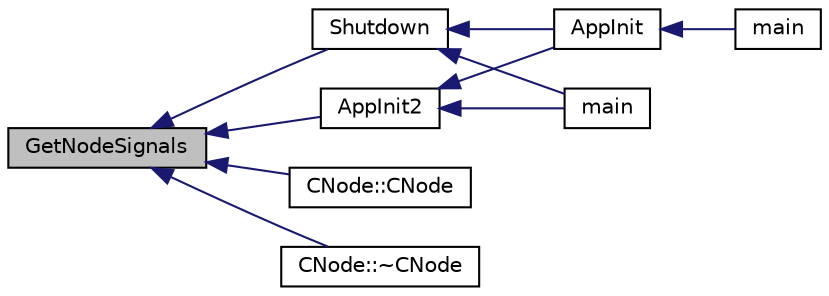digraph "GetNodeSignals"
{
  edge [fontname="Helvetica",fontsize="10",labelfontname="Helvetica",labelfontsize="10"];
  node [fontname="Helvetica",fontsize="10",shape=record];
  rankdir="LR";
  Node769 [label="GetNodeSignals",height=0.2,width=0.4,color="black", fillcolor="grey75", style="filled", fontcolor="black"];
  Node769 -> Node770 [dir="back",color="midnightblue",fontsize="10",style="solid",fontname="Helvetica"];
  Node770 [label="Shutdown",height=0.2,width=0.4,color="black", fillcolor="white", style="filled",URL="$d8/dc0/init_8h.html#ac5f038c2b480cf9ef5e19e3eba8dbaf9"];
  Node770 -> Node771 [dir="back",color="midnightblue",fontsize="10",style="solid",fontname="Helvetica"];
  Node771 [label="AppInit",height=0.2,width=0.4,color="black", fillcolor="white", style="filled",URL="$d4/d35/iond_8cpp.html#ac59316b767e6984e1285f0531275286b"];
  Node771 -> Node772 [dir="back",color="midnightblue",fontsize="10",style="solid",fontname="Helvetica"];
  Node772 [label="main",height=0.2,width=0.4,color="black", fillcolor="white", style="filled",URL="$d4/d35/iond_8cpp.html#a0ddf1224851353fc92bfbff6f499fa97"];
  Node770 -> Node773 [dir="back",color="midnightblue",fontsize="10",style="solid",fontname="Helvetica"];
  Node773 [label="main",height=0.2,width=0.4,color="black", fillcolor="white", style="filled",URL="$d5/d2d/ion_8cpp.html#a0ddf1224851353fc92bfbff6f499fa97"];
  Node769 -> Node774 [dir="back",color="midnightblue",fontsize="10",style="solid",fontname="Helvetica"];
  Node774 [label="AppInit2",height=0.2,width=0.4,color="black", fillcolor="white", style="filled",URL="$d8/dc0/init_8h.html#a1a4c1bfbf6ba1db77e988b89b9cadfd3",tooltip="Initialize ion. "];
  Node774 -> Node771 [dir="back",color="midnightblue",fontsize="10",style="solid",fontname="Helvetica"];
  Node774 -> Node773 [dir="back",color="midnightblue",fontsize="10",style="solid",fontname="Helvetica"];
  Node769 -> Node775 [dir="back",color="midnightblue",fontsize="10",style="solid",fontname="Helvetica"];
  Node775 [label="CNode::CNode",height=0.2,width=0.4,color="black", fillcolor="white", style="filled",URL="$d1/d64/class_c_node.html#a51556705550511146245b9fb2fec09c1"];
  Node769 -> Node776 [dir="back",color="midnightblue",fontsize="10",style="solid",fontname="Helvetica"];
  Node776 [label="CNode::~CNode",height=0.2,width=0.4,color="black", fillcolor="white", style="filled",URL="$d1/d64/class_c_node.html#ac9b30cb93e91a48dacc58821abfc44f0"];
}
